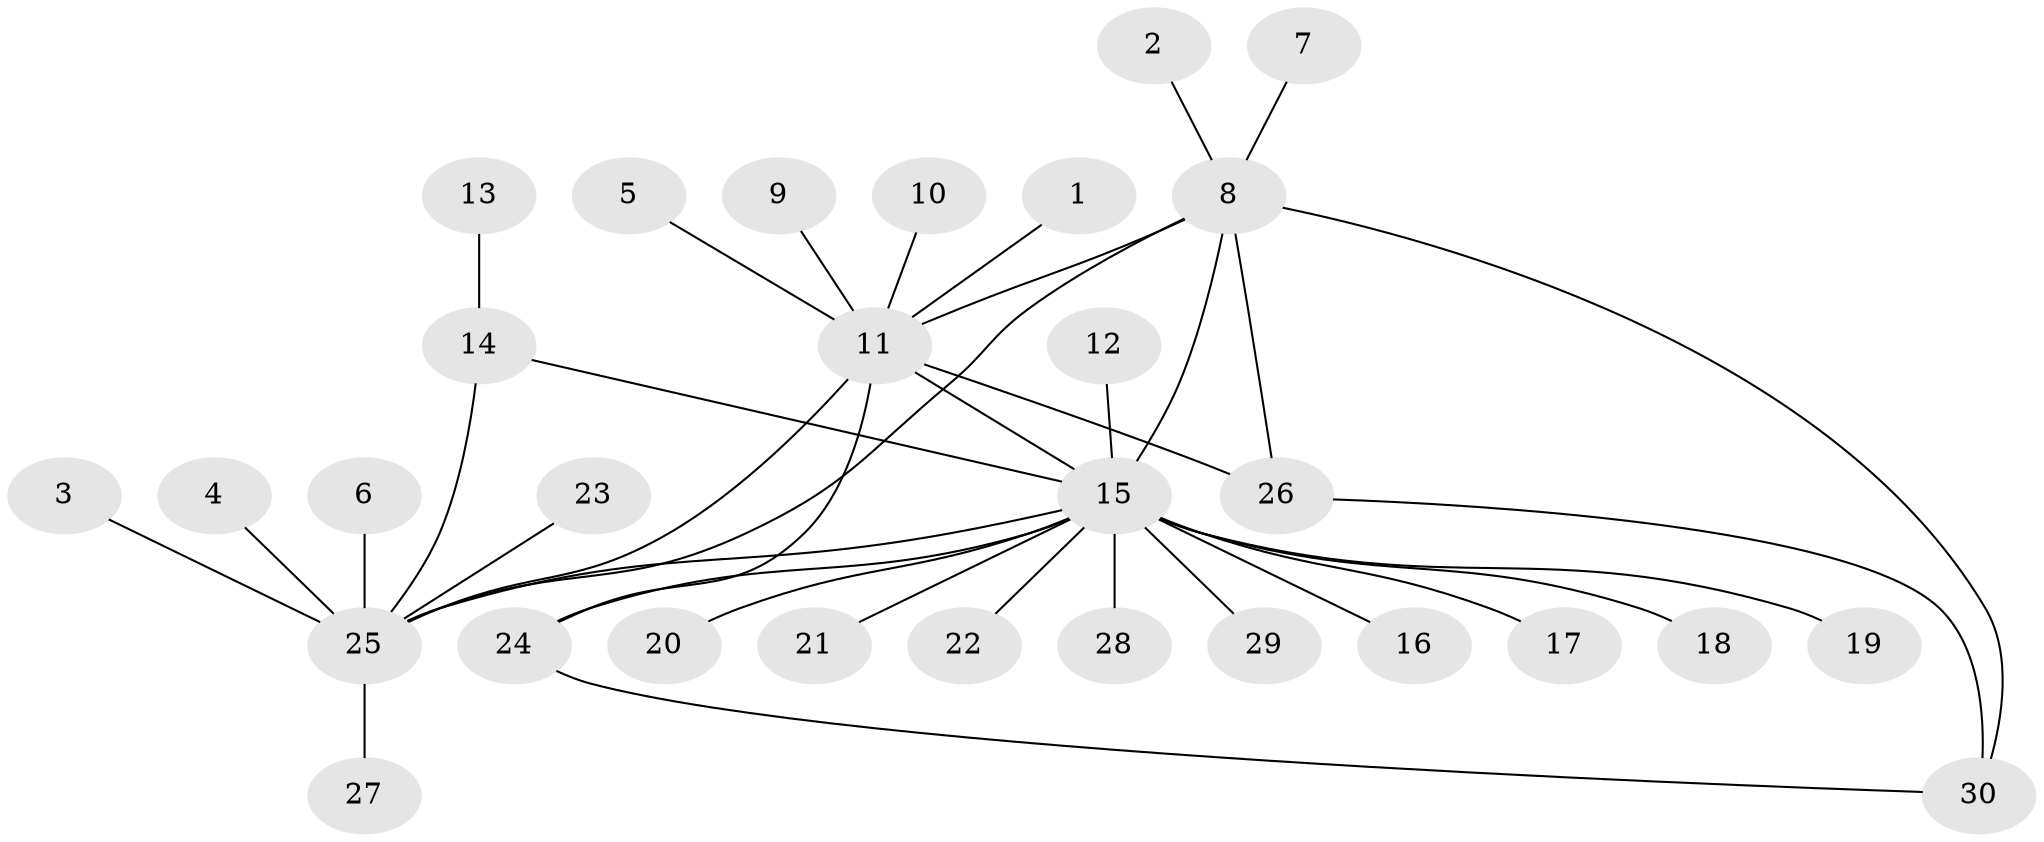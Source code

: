 // original degree distribution, {12: 0.01694915254237288, 9: 0.03389830508474576, 3: 0.1694915254237288, 2: 0.22033898305084745, 1: 0.4745762711864407, 4: 0.03389830508474576, 8: 0.01694915254237288, 11: 0.01694915254237288, 5: 0.01694915254237288}
// Generated by graph-tools (version 1.1) at 2025/49/03/09/25 03:49:56]
// undirected, 30 vertices, 37 edges
graph export_dot {
graph [start="1"]
  node [color=gray90,style=filled];
  1;
  2;
  3;
  4;
  5;
  6;
  7;
  8;
  9;
  10;
  11;
  12;
  13;
  14;
  15;
  16;
  17;
  18;
  19;
  20;
  21;
  22;
  23;
  24;
  25;
  26;
  27;
  28;
  29;
  30;
  1 -- 11 [weight=1.0];
  2 -- 8 [weight=1.0];
  3 -- 25 [weight=1.0];
  4 -- 25 [weight=1.0];
  5 -- 11 [weight=1.0];
  6 -- 25 [weight=1.0];
  7 -- 8 [weight=1.0];
  8 -- 11 [weight=1.0];
  8 -- 15 [weight=1.0];
  8 -- 25 [weight=1.0];
  8 -- 26 [weight=1.0];
  8 -- 30 [weight=1.0];
  9 -- 11 [weight=1.0];
  10 -- 11 [weight=1.0];
  11 -- 15 [weight=1.0];
  11 -- 24 [weight=1.0];
  11 -- 25 [weight=1.0];
  11 -- 26 [weight=2.0];
  12 -- 15 [weight=1.0];
  13 -- 14 [weight=1.0];
  14 -- 15 [weight=1.0];
  14 -- 25 [weight=1.0];
  15 -- 16 [weight=1.0];
  15 -- 17 [weight=1.0];
  15 -- 18 [weight=2.0];
  15 -- 19 [weight=1.0];
  15 -- 20 [weight=1.0];
  15 -- 21 [weight=1.0];
  15 -- 22 [weight=1.0];
  15 -- 24 [weight=1.0];
  15 -- 25 [weight=1.0];
  15 -- 28 [weight=1.0];
  15 -- 29 [weight=1.0];
  23 -- 25 [weight=1.0];
  24 -- 30 [weight=1.0];
  25 -- 27 [weight=1.0];
  26 -- 30 [weight=1.0];
}
